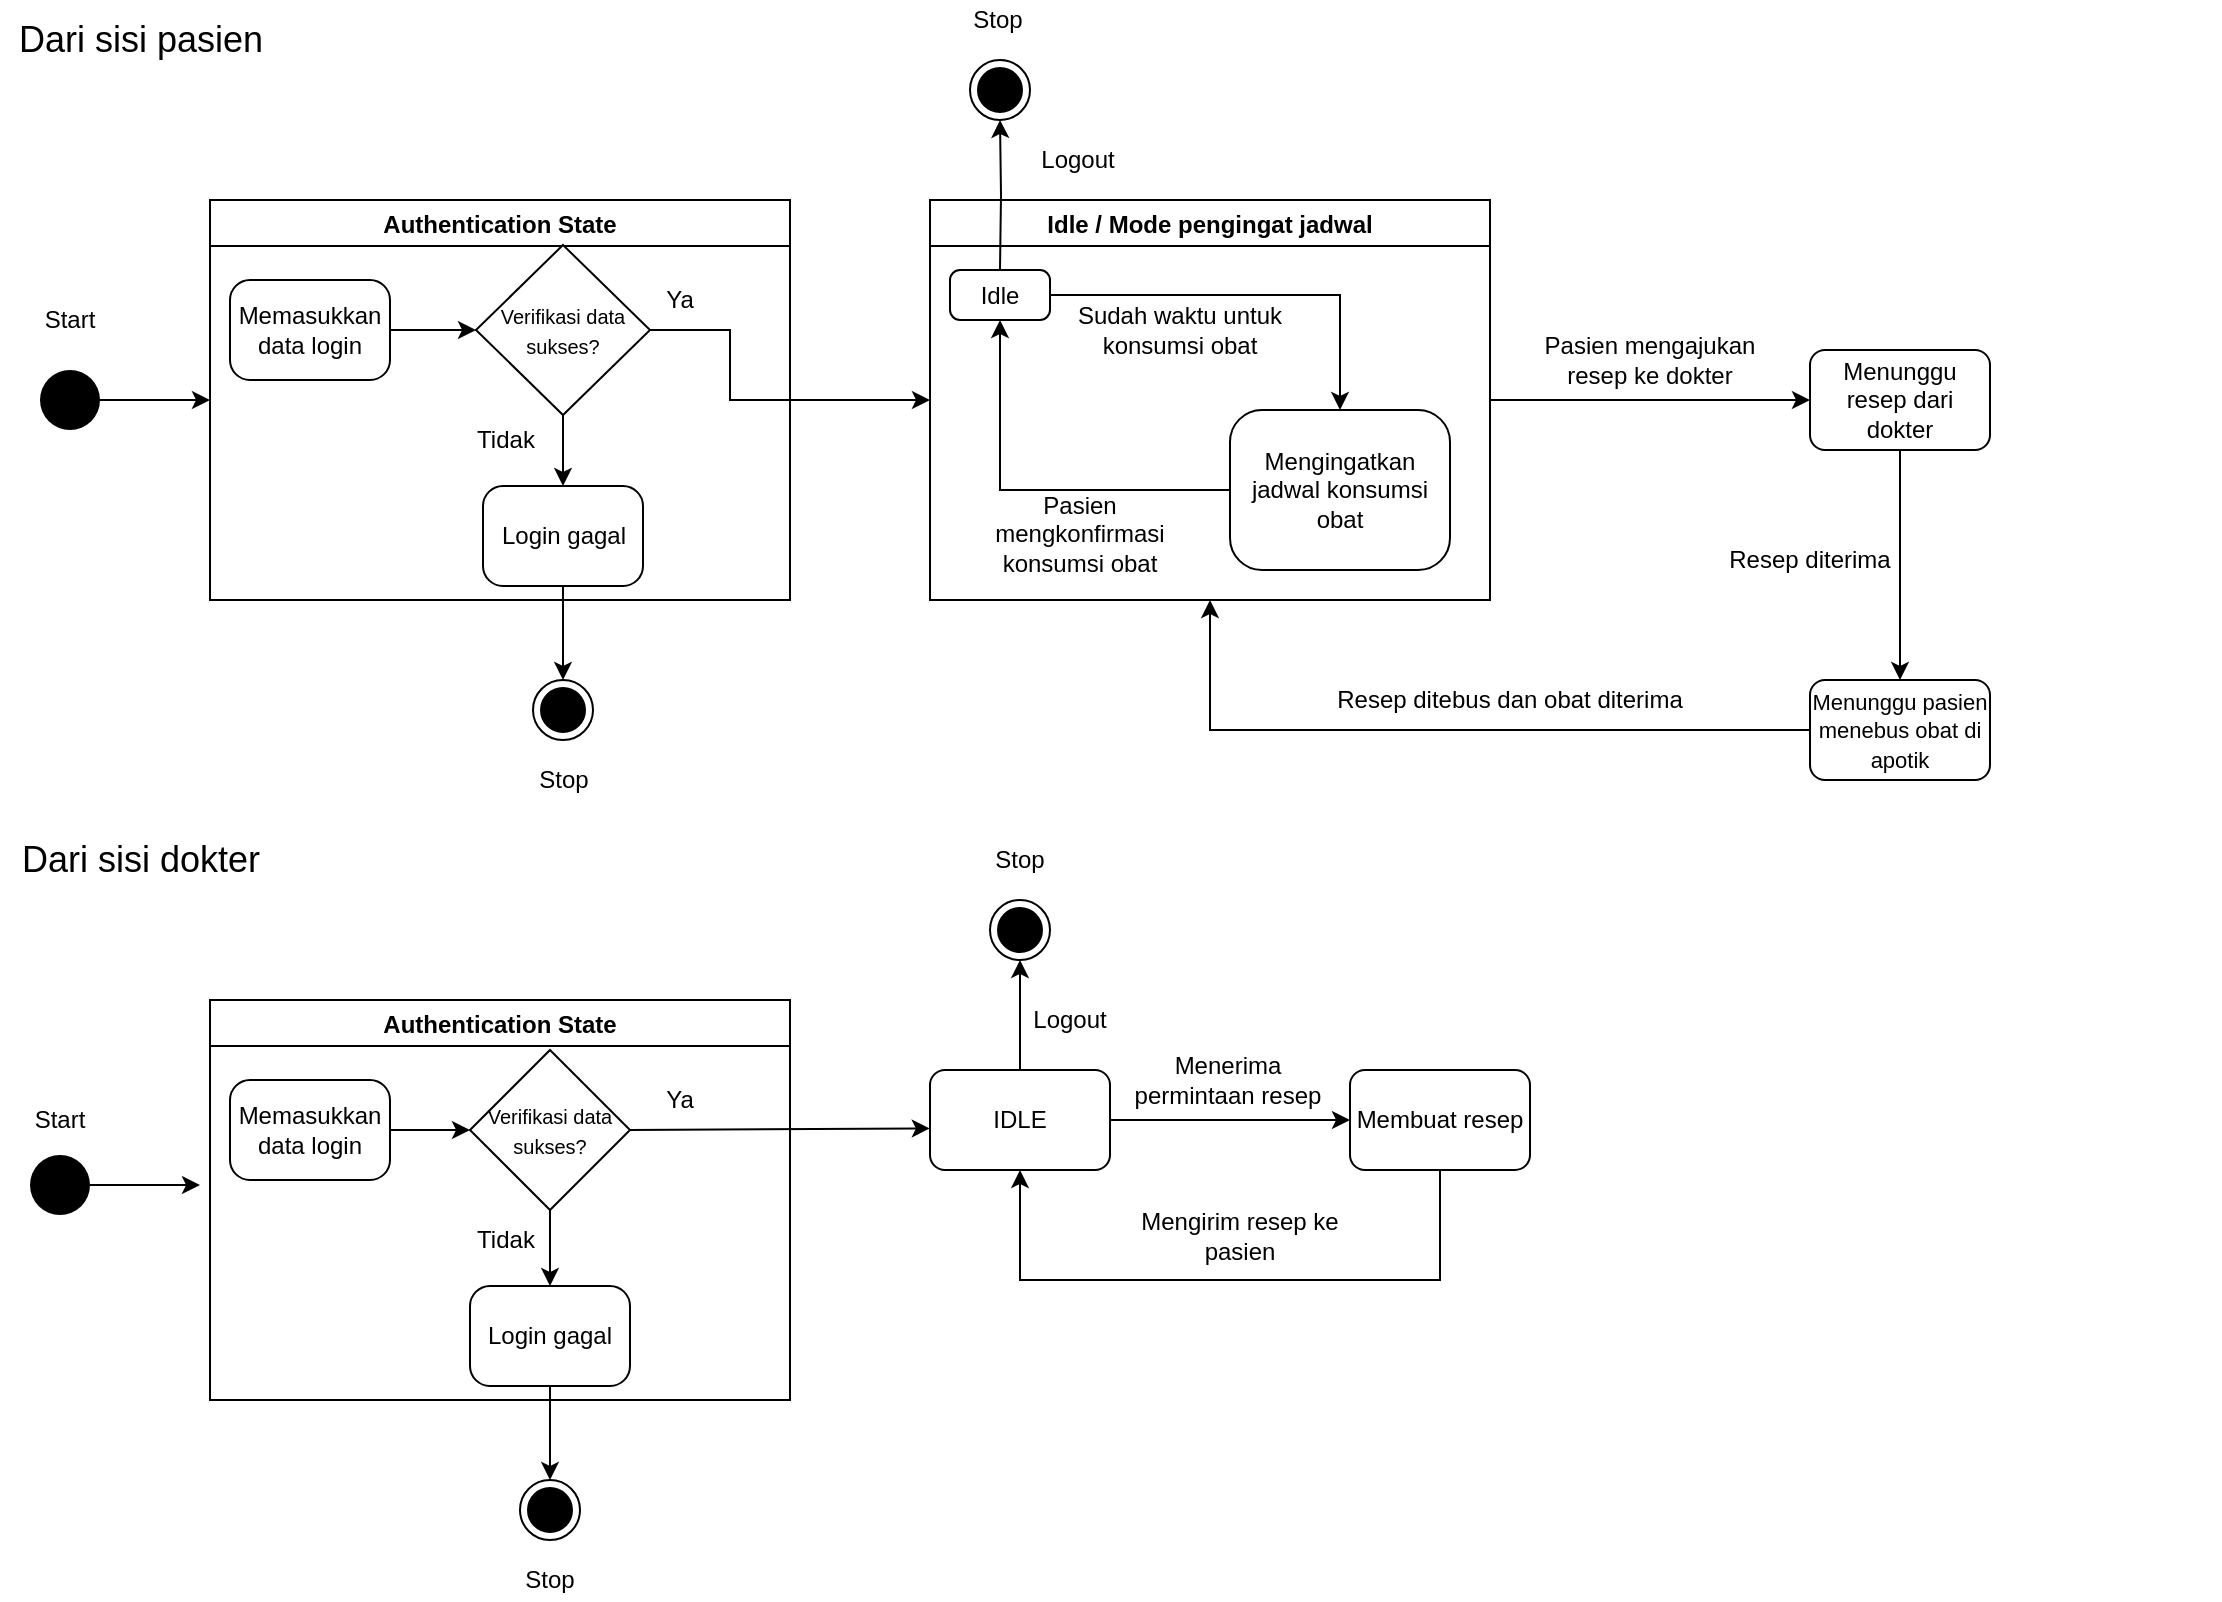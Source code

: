 <mxfile version="13.9.9" type="github">
  <diagram id="443qivDFrQDBZfOmN-Y3" name="Page-1">
    <mxGraphModel dx="1636" dy="1589" grid="1" gridSize="10" guides="1" tooltips="1" connect="1" arrows="1" fold="1" page="1" pageScale="1" pageWidth="850" pageHeight="1100" math="0" shadow="0">
      <root>
        <mxCell id="0" />
        <mxCell id="1" parent="0" />
        <mxCell id="abBLUTNGtvBIBdprKv4x-3" style="edgeStyle=orthogonalEdgeStyle;rounded=0;orthogonalLoop=1;jettySize=auto;html=1;exitX=1;exitY=0.5;exitDx=0;exitDy=0;entryX=0;entryY=0.5;entryDx=0;entryDy=0;" parent="1" source="IiS-ksfsQS22k1eFOl8B-4" target="rnjejbEm-blq5eO75BZI-21" edge="1">
          <mxGeometry relative="1" as="geometry">
            <mxPoint x="-95" y="152.5" as="targetPoint" />
            <mxPoint x="-135" y="152.5" as="sourcePoint" />
          </mxGeometry>
        </mxCell>
        <mxCell id="abBLUTNGtvBIBdprKv4x-6" style="edgeStyle=orthogonalEdgeStyle;rounded=0;orthogonalLoop=1;jettySize=auto;html=1;exitX=1;exitY=0.5;exitDx=0;exitDy=0;entryX=0;entryY=0.5;entryDx=0;entryDy=0;" parent="1" source="rnjejbEm-blq5eO75BZI-29" target="abBLUTNGtvBIBdprKv4x-8" edge="1">
          <mxGeometry relative="1" as="geometry">
            <mxPoint x="570" y="155" as="targetPoint" />
            <mxPoint x="190.0" y="155" as="sourcePoint" />
            <Array as="points">
              <mxPoint x="170" y="125" />
              <mxPoint x="170" y="160" />
            </Array>
          </mxGeometry>
        </mxCell>
        <mxCell id="abBLUTNGtvBIBdprKv4x-19" style="edgeStyle=orthogonalEdgeStyle;rounded=0;orthogonalLoop=1;jettySize=auto;html=1;entryX=0;entryY=0.5;entryDx=0;entryDy=0;" parent="1" source="abBLUTNGtvBIBdprKv4x-8" target="abBLUTNGtvBIBdprKv4x-18" edge="1">
          <mxGeometry relative="1" as="geometry" />
        </mxCell>
        <mxCell id="abBLUTNGtvBIBdprKv4x-8" value="Idle / Mode pengingat jadwal" style="swimlane;fillColor=#FFFFFF;" parent="1" vertex="1">
          <mxGeometry x="270" y="60" width="280" height="200" as="geometry" />
        </mxCell>
        <mxCell id="abBLUTNGtvBIBdprKv4x-10" style="edgeStyle=orthogonalEdgeStyle;rounded=0;orthogonalLoop=1;jettySize=auto;html=1;entryX=0.5;entryY=0;entryDx=0;entryDy=0;" parent="abBLUTNGtvBIBdprKv4x-8" source="abBLUTNGtvBIBdprKv4x-5" target="abBLUTNGtvBIBdprKv4x-9" edge="1">
          <mxGeometry relative="1" as="geometry" />
        </mxCell>
        <mxCell id="abBLUTNGtvBIBdprKv4x-5" value="&lt;font style=&quot;font-size: 12px&quot;&gt;Idle&lt;/font&gt;" style="rounded=1;whiteSpace=wrap;html=1;fillColor=#FFFFFF;arcSize=20;" parent="abBLUTNGtvBIBdprKv4x-8" vertex="1">
          <mxGeometry x="10" y="35" width="50" height="25" as="geometry" />
        </mxCell>
        <mxCell id="abBLUTNGtvBIBdprKv4x-11" style="edgeStyle=orthogonalEdgeStyle;rounded=0;orthogonalLoop=1;jettySize=auto;html=1;" parent="abBLUTNGtvBIBdprKv4x-8" source="abBLUTNGtvBIBdprKv4x-9" target="abBLUTNGtvBIBdprKv4x-5" edge="1">
          <mxGeometry relative="1" as="geometry" />
        </mxCell>
        <mxCell id="abBLUTNGtvBIBdprKv4x-9" value="Mengingatkan jadwal konsumsi obat" style="rounded=1;whiteSpace=wrap;html=1;fillColor=#FFFFFF;arcSize=20;" parent="abBLUTNGtvBIBdprKv4x-8" vertex="1">
          <mxGeometry x="150" y="105" width="110" height="80" as="geometry" />
        </mxCell>
        <mxCell id="abBLUTNGtvBIBdprKv4x-12" value="Sudah waktu untuk konsumsi obat" style="text;html=1;strokeColor=none;fillColor=none;align=center;verticalAlign=middle;whiteSpace=wrap;rounded=0;" parent="abBLUTNGtvBIBdprKv4x-8" vertex="1">
          <mxGeometry x="70" y="55" width="110" height="20" as="geometry" />
        </mxCell>
        <mxCell id="abBLUTNGtvBIBdprKv4x-13" value="Pasien mengkonfirmasi konsumsi obat" style="text;html=1;strokeColor=none;fillColor=none;align=center;verticalAlign=middle;whiteSpace=wrap;rounded=0;" parent="abBLUTNGtvBIBdprKv4x-8" vertex="1">
          <mxGeometry x="20" y="157" width="110" height="20" as="geometry" />
        </mxCell>
        <mxCell id="abBLUTNGtvBIBdprKv4x-14" value="Start" style="text;html=1;strokeColor=none;fillColor=none;align=center;verticalAlign=middle;whiteSpace=wrap;rounded=0;" parent="1" vertex="1">
          <mxGeometry x="-180" y="110" width="40" height="20" as="geometry" />
        </mxCell>
        <mxCell id="abBLUTNGtvBIBdprKv4x-22" style="edgeStyle=orthogonalEdgeStyle;rounded=0;orthogonalLoop=1;jettySize=auto;html=1;entryX=0.5;entryY=0;entryDx=0;entryDy=0;" parent="1" source="abBLUTNGtvBIBdprKv4x-18" target="abBLUTNGtvBIBdprKv4x-21" edge="1">
          <mxGeometry relative="1" as="geometry" />
        </mxCell>
        <mxCell id="abBLUTNGtvBIBdprKv4x-18" value="Menunggu resep dari dokter" style="rounded=1;whiteSpace=wrap;html=1;fillColor=#FFFFFF;" parent="1" vertex="1">
          <mxGeometry x="710" y="135" width="90" height="50" as="geometry" />
        </mxCell>
        <mxCell id="abBLUTNGtvBIBdprKv4x-20" value="Pasien mengajukan resep ke dokter" style="text;html=1;strokeColor=none;fillColor=none;align=center;verticalAlign=middle;whiteSpace=wrap;rounded=0;" parent="1" vertex="1">
          <mxGeometry x="570" y="130" width="120" height="20" as="geometry" />
        </mxCell>
        <mxCell id="abBLUTNGtvBIBdprKv4x-24" style="edgeStyle=orthogonalEdgeStyle;rounded=0;orthogonalLoop=1;jettySize=auto;html=1;exitX=0;exitY=0.5;exitDx=0;exitDy=0;entryX=0.5;entryY=1;entryDx=0;entryDy=0;" parent="1" source="abBLUTNGtvBIBdprKv4x-21" target="abBLUTNGtvBIBdprKv4x-8" edge="1">
          <mxGeometry relative="1" as="geometry" />
        </mxCell>
        <mxCell id="abBLUTNGtvBIBdprKv4x-21" value="&lt;font style=&quot;font-size: 11px&quot;&gt;Menunggu pasien menebus obat di apotik&lt;/font&gt;" style="rounded=1;whiteSpace=wrap;html=1;fillColor=#FFFFFF;" parent="1" vertex="1">
          <mxGeometry x="710" y="300" width="90" height="50" as="geometry" />
        </mxCell>
        <mxCell id="abBLUTNGtvBIBdprKv4x-23" value="Resep diterima" style="text;html=1;strokeColor=none;fillColor=none;align=center;verticalAlign=middle;whiteSpace=wrap;rounded=0;" parent="1" vertex="1">
          <mxGeometry x="650" y="230" width="120" height="20" as="geometry" />
        </mxCell>
        <mxCell id="abBLUTNGtvBIBdprKv4x-25" value="Resep ditebus dan obat diterima" style="text;html=1;strokeColor=none;fillColor=none;align=center;verticalAlign=middle;whiteSpace=wrap;rounded=0;" parent="1" vertex="1">
          <mxGeometry x="450" y="300" width="220" height="20" as="geometry" />
        </mxCell>
        <mxCell id="rnjejbEm-blq5eO75BZI-1" value="&lt;font style=&quot;font-size: 18px&quot;&gt;Dari sisi pasien&lt;/font&gt;" style="text;html=1;align=center;verticalAlign=middle;resizable=0;points=[];autosize=1;" parent="1" vertex="1">
          <mxGeometry x="-195" y="-30" width="140" height="20" as="geometry" />
        </mxCell>
        <mxCell id="rnjejbEm-blq5eO75BZI-2" value="&lt;font style=&quot;font-size: 18px&quot;&gt;Dari sisi dokter&lt;/font&gt;" style="text;html=1;align=center;verticalAlign=middle;resizable=0;points=[];autosize=1;" parent="1" vertex="1">
          <mxGeometry x="-190" y="380" width="130" height="20" as="geometry" />
        </mxCell>
        <mxCell id="fTlv61dr849CnfEDX6Ho-2" value="" style="edgeStyle=orthogonalEdgeStyle;rounded=0;orthogonalLoop=1;jettySize=auto;html=1;" parent="1" source="rnjejbEm-blq5eO75BZI-9" target="fTlv61dr849CnfEDX6Ho-1" edge="1">
          <mxGeometry relative="1" as="geometry" />
        </mxCell>
        <mxCell id="rnjejbEm-blq5eO75BZI-9" value="IDLE" style="rounded=1;whiteSpace=wrap;html=1;fillColor=#FFFFFF;" parent="1" vertex="1">
          <mxGeometry x="270" y="495" width="90" height="50" as="geometry" />
        </mxCell>
        <mxCell id="rnjejbEm-blq5eO75BZI-10" value="" style="endArrow=classic;html=1;exitX=1;exitY=0.5;exitDx=0;exitDy=0;entryX=0;entryY=0.5;entryDx=0;entryDy=0;" parent="1" source="rnjejbEm-blq5eO75BZI-9" target="rnjejbEm-blq5eO75BZI-12" edge="1">
          <mxGeometry width="50" height="50" relative="1" as="geometry">
            <mxPoint x="400" y="430" as="sourcePoint" />
            <mxPoint x="480" y="520" as="targetPoint" />
          </mxGeometry>
        </mxCell>
        <mxCell id="rnjejbEm-blq5eO75BZI-11" value="Menerima permintaan resep" style="text;html=1;strokeColor=none;fillColor=none;align=center;verticalAlign=middle;whiteSpace=wrap;rounded=0;" parent="1" vertex="1">
          <mxGeometry x="364" y="490" width="110" height="20" as="geometry" />
        </mxCell>
        <mxCell id="fTlv61dr849CnfEDX6Ho-4" value="" style="edgeStyle=orthogonalEdgeStyle;rounded=0;orthogonalLoop=1;jettySize=auto;html=1;entryX=0.5;entryY=1;entryDx=0;entryDy=0;" parent="1" source="rnjejbEm-blq5eO75BZI-12" target="rnjejbEm-blq5eO75BZI-9" edge="1">
          <mxGeometry relative="1" as="geometry">
            <mxPoint x="390" y="610" as="targetPoint" />
            <Array as="points">
              <mxPoint x="525" y="600" />
              <mxPoint x="315" y="600" />
            </Array>
          </mxGeometry>
        </mxCell>
        <mxCell id="rnjejbEm-blq5eO75BZI-12" value="Membuat resep" style="rounded=1;whiteSpace=wrap;html=1;fillColor=#FFFFFF;" parent="1" vertex="1">
          <mxGeometry x="480" y="495" width="90" height="50" as="geometry" />
        </mxCell>
        <mxCell id="rnjejbEm-blq5eO75BZI-14" value="Mengirim resep ke pasien" style="text;html=1;strokeColor=none;fillColor=none;align=center;verticalAlign=middle;whiteSpace=wrap;rounded=0;" parent="1" vertex="1">
          <mxGeometry x="370" y="567.5" width="110" height="20" as="geometry" />
        </mxCell>
        <mxCell id="rnjejbEm-blq5eO75BZI-21" value="Authentication State" style="swimlane;fillColor=#FFFFFF;" parent="1" vertex="1">
          <mxGeometry x="-90" y="60" width="290" height="200" as="geometry" />
        </mxCell>
        <mxCell id="rnjejbEm-blq5eO75BZI-25" value="Memasukkan data login" style="rounded=1;whiteSpace=wrap;html=1;fillColor=#FFFFFF;arcSize=20;" parent="rnjejbEm-blq5eO75BZI-21" vertex="1">
          <mxGeometry x="10" y="40" width="80" height="50" as="geometry" />
        </mxCell>
        <mxCell id="rnjejbEm-blq5eO75BZI-29" value="&lt;font style=&quot;font-size: 10px&quot;&gt;Verifikasi data sukses?&lt;/font&gt;" style="rhombus;whiteSpace=wrap;html=1;" parent="rnjejbEm-blq5eO75BZI-21" vertex="1">
          <mxGeometry x="133" y="22.5" width="87" height="85" as="geometry" />
        </mxCell>
        <mxCell id="rnjejbEm-blq5eO75BZI-28" value="" style="endArrow=classic;html=1;exitX=1;exitY=0.5;exitDx=0;exitDy=0;entryX=0;entryY=0.5;entryDx=0;entryDy=0;" parent="rnjejbEm-blq5eO75BZI-21" source="rnjejbEm-blq5eO75BZI-25" target="rnjejbEm-blq5eO75BZI-29" edge="1">
          <mxGeometry width="50" height="50" relative="1" as="geometry">
            <mxPoint x="140" y="80" as="sourcePoint" />
            <mxPoint x="130" y="95" as="targetPoint" />
          </mxGeometry>
        </mxCell>
        <mxCell id="rnjejbEm-blq5eO75BZI-31" value="Login gagal" style="rounded=1;whiteSpace=wrap;html=1;fillColor=#FFFFFF;arcSize=20;" parent="rnjejbEm-blq5eO75BZI-21" vertex="1">
          <mxGeometry x="136.5" y="143" width="80" height="50" as="geometry" />
        </mxCell>
        <mxCell id="rnjejbEm-blq5eO75BZI-30" value="" style="endArrow=classic;html=1;exitX=0.5;exitY=1;exitDx=0;exitDy=0;entryX=0.5;entryY=0;entryDx=0;entryDy=0;" parent="rnjejbEm-blq5eO75BZI-21" source="rnjejbEm-blq5eO75BZI-29" target="rnjejbEm-blq5eO75BZI-31" edge="1">
          <mxGeometry width="50" height="50" relative="1" as="geometry">
            <mxPoint x="140" y="190" as="sourcePoint" />
            <mxPoint x="170" y="140" as="targetPoint" />
          </mxGeometry>
        </mxCell>
        <mxCell id="rnjejbEm-blq5eO75BZI-35" value="Tidak" style="text;html=1;strokeColor=none;fillColor=none;align=center;verticalAlign=middle;whiteSpace=wrap;rounded=0;" parent="rnjejbEm-blq5eO75BZI-21" vertex="1">
          <mxGeometry x="93" y="110" width="110" height="20" as="geometry" />
        </mxCell>
        <mxCell id="rnjejbEm-blq5eO75BZI-36" value="Ya" style="text;html=1;strokeColor=none;fillColor=none;align=center;verticalAlign=middle;whiteSpace=wrap;rounded=0;" parent="rnjejbEm-blq5eO75BZI-21" vertex="1">
          <mxGeometry x="180" y="40" width="110" height="20" as="geometry" />
        </mxCell>
        <mxCell id="rnjejbEm-blq5eO75BZI-32" value="" style="endArrow=classic;html=1;exitX=0.5;exitY=1;exitDx=0;exitDy=0;entryX=0.5;entryY=0;entryDx=0;entryDy=0;" parent="1" source="rnjejbEm-blq5eO75BZI-31" target="IiS-ksfsQS22k1eFOl8B-2" edge="1">
          <mxGeometry width="50" height="50" relative="1" as="geometry">
            <mxPoint x="50" y="260" as="sourcePoint" />
            <mxPoint x="80" y="300" as="targetPoint" />
          </mxGeometry>
        </mxCell>
        <mxCell id="rnjejbEm-blq5eO75BZI-65" style="edgeStyle=orthogonalEdgeStyle;rounded=0;orthogonalLoop=1;jettySize=auto;html=1;exitX=1;exitY=0.5;exitDx=0;exitDy=0;" parent="1" source="IiS-ksfsQS22k1eFOl8B-3" edge="1">
          <mxGeometry relative="1" as="geometry">
            <mxPoint x="-95" y="552.5" as="targetPoint" />
            <mxPoint x="-135" y="552.5" as="sourcePoint" />
          </mxGeometry>
        </mxCell>
        <mxCell id="rnjejbEm-blq5eO75BZI-67" value="Start" style="text;html=1;strokeColor=none;fillColor=none;align=center;verticalAlign=middle;whiteSpace=wrap;rounded=0;" parent="1" vertex="1">
          <mxGeometry x="-185" y="510" width="40" height="20" as="geometry" />
        </mxCell>
        <mxCell id="rnjejbEm-blq5eO75BZI-68" value="Authentication State" style="swimlane;fillColor=#FFFFFF;" parent="1" vertex="1">
          <mxGeometry x="-90" y="460" width="290" height="200" as="geometry" />
        </mxCell>
        <mxCell id="rnjejbEm-blq5eO75BZI-69" value="Memasukkan data login" style="rounded=1;whiteSpace=wrap;html=1;fillColor=#FFFFFF;arcSize=20;" parent="rnjejbEm-blq5eO75BZI-68" vertex="1">
          <mxGeometry x="10" y="40" width="80" height="50" as="geometry" />
        </mxCell>
        <mxCell id="rnjejbEm-blq5eO75BZI-70" value="&lt;font style=&quot;font-size: 10px&quot;&gt;Verifikasi data sukses?&lt;/font&gt;" style="rhombus;whiteSpace=wrap;html=1;" parent="rnjejbEm-blq5eO75BZI-68" vertex="1">
          <mxGeometry x="130" y="25" width="80" height="80" as="geometry" />
        </mxCell>
        <mxCell id="rnjejbEm-blq5eO75BZI-71" value="" style="endArrow=classic;html=1;exitX=1;exitY=0.5;exitDx=0;exitDy=0;entryX=0;entryY=0.5;entryDx=0;entryDy=0;" parent="rnjejbEm-blq5eO75BZI-68" source="rnjejbEm-blq5eO75BZI-69" target="rnjejbEm-blq5eO75BZI-70" edge="1">
          <mxGeometry width="50" height="50" relative="1" as="geometry">
            <mxPoint x="140" y="80" as="sourcePoint" />
            <mxPoint x="130" y="95" as="targetPoint" />
          </mxGeometry>
        </mxCell>
        <mxCell id="rnjejbEm-blq5eO75BZI-72" value="Login gagal" style="rounded=1;whiteSpace=wrap;html=1;fillColor=#FFFFFF;arcSize=20;" parent="rnjejbEm-blq5eO75BZI-68" vertex="1">
          <mxGeometry x="130" y="143" width="80" height="50" as="geometry" />
        </mxCell>
        <mxCell id="rnjejbEm-blq5eO75BZI-73" value="" style="endArrow=classic;html=1;exitX=0.5;exitY=1;exitDx=0;exitDy=0;entryX=0.5;entryY=0;entryDx=0;entryDy=0;" parent="rnjejbEm-blq5eO75BZI-68" source="rnjejbEm-blq5eO75BZI-70" target="rnjejbEm-blq5eO75BZI-72" edge="1">
          <mxGeometry width="50" height="50" relative="1" as="geometry">
            <mxPoint x="140" y="190" as="sourcePoint" />
            <mxPoint x="170" y="140" as="targetPoint" />
          </mxGeometry>
        </mxCell>
        <mxCell id="rnjejbEm-blq5eO75BZI-74" value="Tidak" style="text;html=1;strokeColor=none;fillColor=none;align=center;verticalAlign=middle;whiteSpace=wrap;rounded=0;" parent="rnjejbEm-blq5eO75BZI-68" vertex="1">
          <mxGeometry x="93" y="110" width="110" height="20" as="geometry" />
        </mxCell>
        <mxCell id="rnjejbEm-blq5eO75BZI-75" value="Ya" style="text;html=1;strokeColor=none;fillColor=none;align=center;verticalAlign=middle;whiteSpace=wrap;rounded=0;" parent="rnjejbEm-blq5eO75BZI-68" vertex="1">
          <mxGeometry x="180" y="40" width="110" height="20" as="geometry" />
        </mxCell>
        <mxCell id="rnjejbEm-blq5eO75BZI-76" value="" style="endArrow=classic;html=1;exitX=0.5;exitY=1;exitDx=0;exitDy=0;entryX=0.5;entryY=0;entryDx=0;entryDy=0;" parent="1" source="rnjejbEm-blq5eO75BZI-72" target="IiS-ksfsQS22k1eFOl8B-1" edge="1">
          <mxGeometry width="50" height="50" relative="1" as="geometry">
            <mxPoint x="50" y="660" as="sourcePoint" />
            <mxPoint x="82.149" y="700.006" as="targetPoint" />
          </mxGeometry>
        </mxCell>
        <mxCell id="rnjejbEm-blq5eO75BZI-79" value="" style="endArrow=classic;html=1;exitX=1;exitY=0.5;exitDx=0;exitDy=0;entryX=-0.001;entryY=0.584;entryDx=0;entryDy=0;entryPerimeter=0;" parent="1" source="rnjejbEm-blq5eO75BZI-70" target="rnjejbEm-blq5eO75BZI-9" edge="1">
          <mxGeometry width="50" height="50" relative="1" as="geometry">
            <mxPoint x="10" y="535" as="sourcePoint" />
            <mxPoint x="50" y="535" as="targetPoint" />
          </mxGeometry>
        </mxCell>
        <mxCell id="IiS-ksfsQS22k1eFOl8B-1" value="" style="ellipse;html=1;shape=endState;fillColor=#000000;strokeColor=#000000;" parent="1" vertex="1">
          <mxGeometry x="65" y="700" width="30" height="30" as="geometry" />
        </mxCell>
        <mxCell id="IiS-ksfsQS22k1eFOl8B-2" value="" style="ellipse;html=1;shape=endState;fillColor=#000000;strokeColor=#000000;" parent="1" vertex="1">
          <mxGeometry x="71.5" y="300" width="30" height="30" as="geometry" />
        </mxCell>
        <mxCell id="IiS-ksfsQS22k1eFOl8B-3" value="" style="ellipse;fillColor=#000000;strokeColor=none;" parent="1" vertex="1">
          <mxGeometry x="-180" y="537.5" width="30" height="30" as="geometry" />
        </mxCell>
        <mxCell id="IiS-ksfsQS22k1eFOl8B-4" value="" style="ellipse;fillColor=#000000;strokeColor=none;" parent="1" vertex="1">
          <mxGeometry x="-175" y="145" width="30" height="30" as="geometry" />
        </mxCell>
        <mxCell id="fTlv61dr849CnfEDX6Ho-1" value="" style="ellipse;html=1;shape=endState;fillColor=#000000;strokeColor=#000000;" parent="1" vertex="1">
          <mxGeometry x="300" y="410" width="30" height="30" as="geometry" />
        </mxCell>
        <mxCell id="bW1hpy4NQcZKkRH1CAPG-1" value="Stop" style="text;html=1;strokeColor=none;fillColor=none;align=center;verticalAlign=middle;whiteSpace=wrap;rounded=0;" parent="1" vertex="1">
          <mxGeometry x="60" y="740" width="40" height="20" as="geometry" />
        </mxCell>
        <mxCell id="bW1hpy4NQcZKkRH1CAPG-3" value="Stop" style="text;html=1;strokeColor=none;fillColor=none;align=center;verticalAlign=middle;whiteSpace=wrap;rounded=0;" parent="1" vertex="1">
          <mxGeometry x="66.5" y="340" width="40" height="20" as="geometry" />
        </mxCell>
        <mxCell id="a1U6rC0wJVor0fwY0kQc-1" value="Logout" style="text;html=1;strokeColor=none;fillColor=none;align=center;verticalAlign=middle;whiteSpace=wrap;rounded=0;" parent="1" vertex="1">
          <mxGeometry x="320" y="460" width="40" height="20" as="geometry" />
        </mxCell>
        <mxCell id="dl3oA-mOiFao040nN7O6-1" value="" style="edgeStyle=orthogonalEdgeStyle;rounded=0;orthogonalLoop=1;jettySize=auto;html=1;" edge="1" parent="1" target="dl3oA-mOiFao040nN7O6-2">
          <mxGeometry relative="1" as="geometry">
            <mxPoint x="305" y="95" as="sourcePoint" />
          </mxGeometry>
        </mxCell>
        <mxCell id="dl3oA-mOiFao040nN7O6-2" value="" style="ellipse;html=1;shape=endState;fillColor=#000000;strokeColor=#000000;" vertex="1" parent="1">
          <mxGeometry x="290" y="-10" width="30" height="30" as="geometry" />
        </mxCell>
        <mxCell id="dl3oA-mOiFao040nN7O6-3" value="Logout" style="text;html=1;strokeColor=none;fillColor=none;align=center;verticalAlign=middle;whiteSpace=wrap;rounded=0;" vertex="1" parent="1">
          <mxGeometry x="324" y="30" width="40" height="20" as="geometry" />
        </mxCell>
        <mxCell id="dl3oA-mOiFao040nN7O6-4" value="Stop" style="text;html=1;strokeColor=none;fillColor=none;align=center;verticalAlign=middle;whiteSpace=wrap;rounded=0;" vertex="1" parent="1">
          <mxGeometry x="284" y="-40" width="40" height="20" as="geometry" />
        </mxCell>
        <mxCell id="dl3oA-mOiFao040nN7O6-5" value="Stop" style="text;html=1;strokeColor=none;fillColor=none;align=center;verticalAlign=middle;whiteSpace=wrap;rounded=0;" vertex="1" parent="1">
          <mxGeometry x="295" y="380" width="40" height="20" as="geometry" />
        </mxCell>
        <mxCell id="dl3oA-mOiFao040nN7O6-7" value="&lt;span style=&quot;font-size: 18px&quot;&gt;&amp;nbsp; &amp;nbsp; &amp;nbsp;&amp;nbsp;&lt;/span&gt;" style="text;html=1;align=center;verticalAlign=middle;resizable=0;points=[];autosize=1;" vertex="1" parent="1">
          <mxGeometry x="865" y="160" width="50" height="20" as="geometry" />
        </mxCell>
      </root>
    </mxGraphModel>
  </diagram>
</mxfile>
